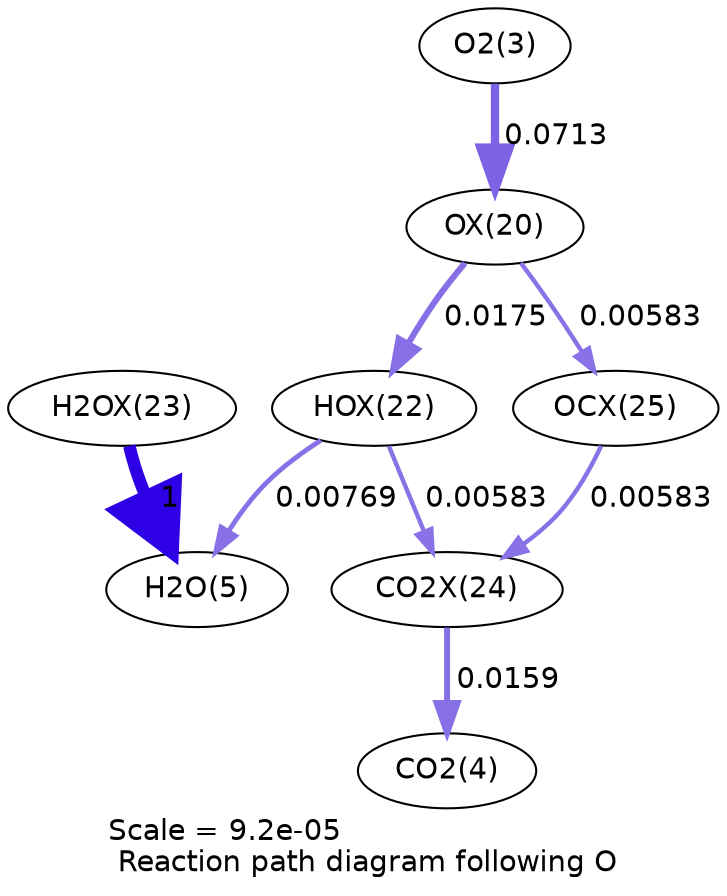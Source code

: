 digraph reaction_paths {
center=1;
s5 -> s31[fontname="Helvetica", penwidth=4.01, arrowsize=2, color="0.7, 0.571, 0.9"
, label=" 0.0713"];
s31 -> s33[fontname="Helvetica", penwidth=2.95, arrowsize=1.47, color="0.7, 0.517, 0.9"
, label=" 0.0175"];
s31 -> s36[fontname="Helvetica", penwidth=2.12, arrowsize=1.06, color="0.7, 0.506, 0.9"
, label=" 0.00583"];
s33 -> s7[fontname="Helvetica", penwidth=2.32, arrowsize=1.16, color="0.7, 0.508, 0.9"
, label=" 0.00769"];
s33 -> s35[fontname="Helvetica", penwidth=2.12, arrowsize=1.06, color="0.7, 0.506, 0.9"
, label=" 0.00583"];
s34 -> s7[fontname="Helvetica", penwidth=6, arrowsize=3, color="0.7, 1.5, 0.9"
, label=" 1"];
s36 -> s35[fontname="Helvetica", penwidth=2.12, arrowsize=1.06, color="0.7, 0.506, 0.9"
, label=" 0.00583"];
s35 -> s6[fontname="Helvetica", penwidth=2.87, arrowsize=1.44, color="0.7, 0.516, 0.9"
, label=" 0.0159"];
s5 [ fontname="Helvetica", label="O2(3)"];
s6 [ fontname="Helvetica", label="CO2(4)"];
s7 [ fontname="Helvetica", label="H2O(5)"];
s31 [ fontname="Helvetica", label="OX(20)"];
s33 [ fontname="Helvetica", label="HOX(22)"];
s34 [ fontname="Helvetica", label="H2OX(23)"];
s35 [ fontname="Helvetica", label="CO2X(24)"];
s36 [ fontname="Helvetica", label="OCX(25)"];
 label = "Scale = 9.2e-05\l Reaction path diagram following O";
 fontname = "Helvetica";
}
